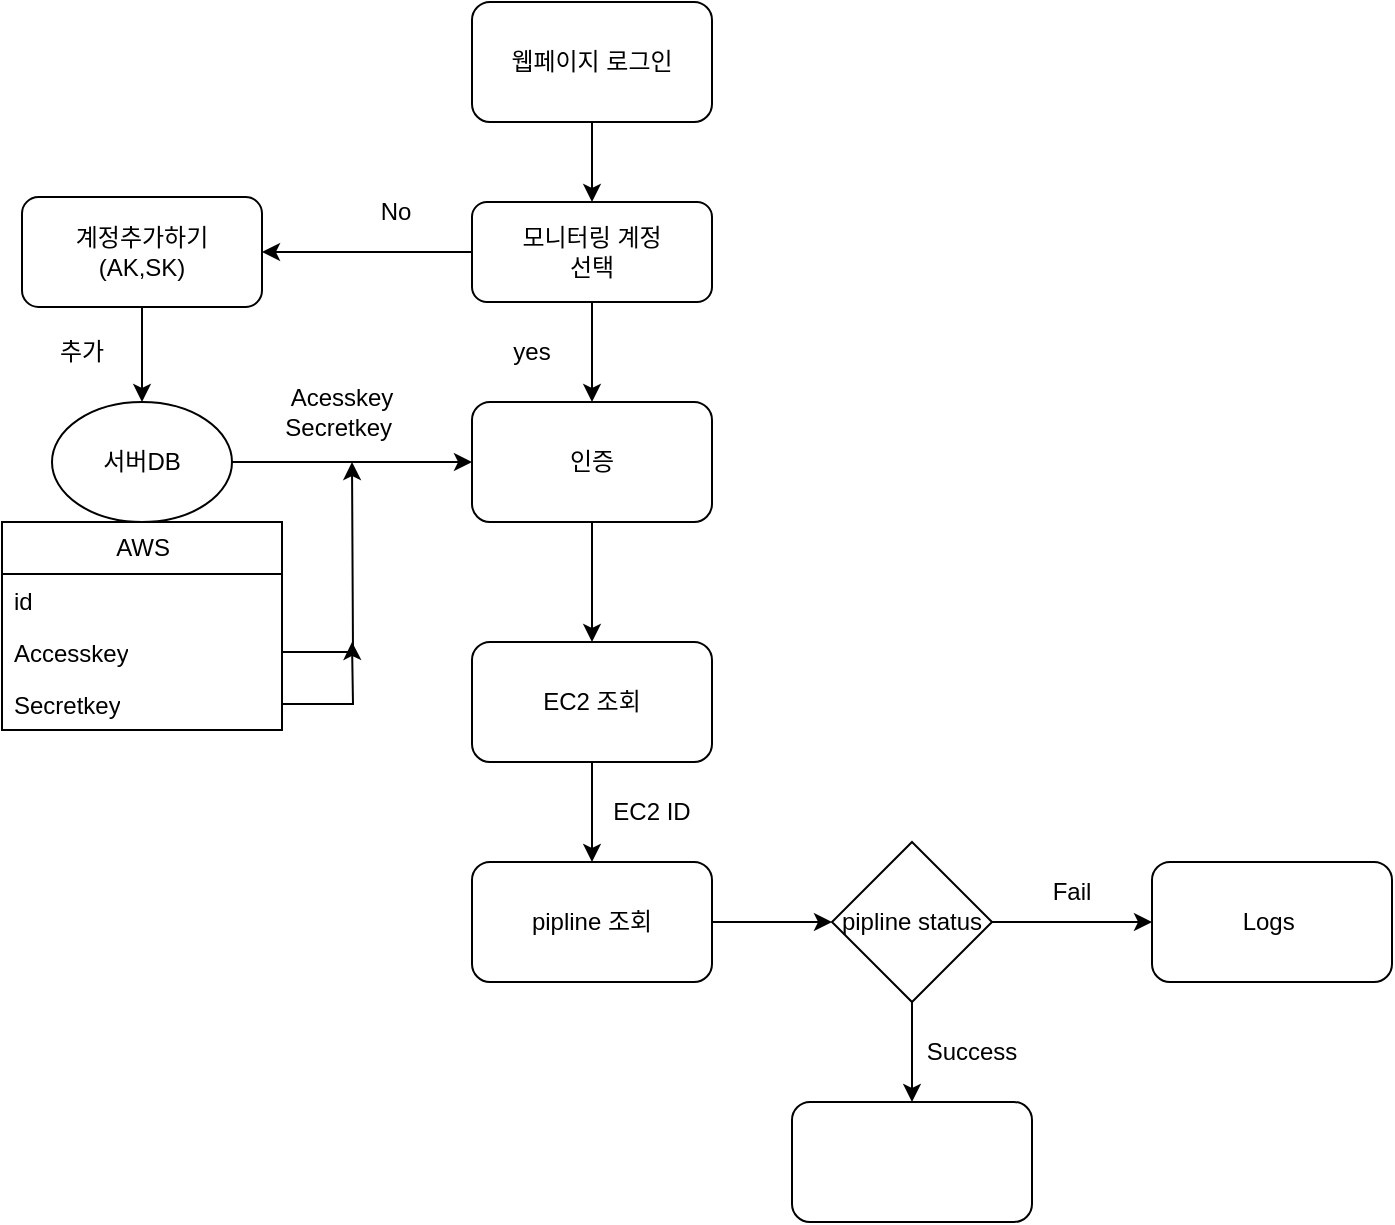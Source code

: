 <mxfile version="24.7.1" type="github">
  <diagram name="페이지-1" id="govlIPcVuCTkNT_6EK9A">
    <mxGraphModel dx="1434" dy="746" grid="1" gridSize="10" guides="1" tooltips="1" connect="1" arrows="1" fold="1" page="1" pageScale="1" pageWidth="827" pageHeight="1169" math="0" shadow="0">
      <root>
        <mxCell id="0" />
        <mxCell id="1" parent="0" />
        <mxCell id="5ejQvmC1aoKDz551YWJn-1" style="edgeStyle=orthogonalEdgeStyle;rounded=0;orthogonalLoop=1;jettySize=auto;html=1;exitX=0.5;exitY=1;exitDx=0;exitDy=0;" edge="1" parent="1" source="_rLQb4sH9Tr5v9o5mnK6-1" target="5ejQvmC1aoKDz551YWJn-2">
          <mxGeometry relative="1" as="geometry">
            <mxPoint x="180" y="90" as="targetPoint" />
          </mxGeometry>
        </mxCell>
        <mxCell id="_rLQb4sH9Tr5v9o5mnK6-1" value="웹페이지 로그인" style="rounded=1;whiteSpace=wrap;html=1;" parent="1" vertex="1">
          <mxGeometry x="250" y="10" width="120" height="60" as="geometry" />
        </mxCell>
        <mxCell id="5ejQvmC1aoKDz551YWJn-33" style="edgeStyle=orthogonalEdgeStyle;rounded=0;orthogonalLoop=1;jettySize=auto;html=1;exitX=0.5;exitY=1;exitDx=0;exitDy=0;entryX=0.5;entryY=0;entryDx=0;entryDy=0;" edge="1" parent="1" source="_rLQb4sH9Tr5v9o5mnK6-5" target="5ejQvmC1aoKDz551YWJn-32">
          <mxGeometry relative="1" as="geometry" />
        </mxCell>
        <mxCell id="_rLQb4sH9Tr5v9o5mnK6-5" value="EC2 조회" style="rounded=1;whiteSpace=wrap;html=1;" parent="1" vertex="1">
          <mxGeometry x="250" y="330" width="120" height="60" as="geometry" />
        </mxCell>
        <mxCell id="_rLQb4sH9Tr5v9o5mnK6-13" style="edgeStyle=orthogonalEdgeStyle;rounded=0;orthogonalLoop=1;jettySize=auto;html=1;exitX=1;exitY=0.5;exitDx=0;exitDy=0;entryX=0;entryY=0.5;entryDx=0;entryDy=0;" parent="1" source="_rLQb4sH9Tr5v9o5mnK6-6" edge="1" target="5ejQvmC1aoKDz551YWJn-9">
          <mxGeometry relative="1" as="geometry">
            <mxPoint x="240" y="240" as="targetPoint" />
          </mxGeometry>
        </mxCell>
        <mxCell id="_rLQb4sH9Tr5v9o5mnK6-6" value="서버DB" style="ellipse;whiteSpace=wrap;html=1;" parent="1" vertex="1">
          <mxGeometry x="40" y="210" width="90" height="60" as="geometry" />
        </mxCell>
        <mxCell id="_rLQb4sH9Tr5v9o5mnK6-7" value="Acesskey&lt;br&gt;Secretkey&amp;nbsp;" style="text;html=1;align=center;verticalAlign=middle;whiteSpace=wrap;rounded=0;" parent="1" vertex="1">
          <mxGeometry x="155" y="200" width="60" height="30" as="geometry" />
        </mxCell>
        <mxCell id="_rLQb4sH9Tr5v9o5mnK6-9" value="AWS" style="swimlane;fontStyle=0;childLayout=stackLayout;horizontal=1;startSize=26;fillColor=none;horizontalStack=0;resizeParent=1;resizeParentMax=0;resizeLast=0;collapsible=1;marginBottom=0;html=1;" parent="1" vertex="1">
          <mxGeometry x="15" y="270" width="140" height="104" as="geometry" />
        </mxCell>
        <mxCell id="_rLQb4sH9Tr5v9o5mnK6-10" value="id" style="text;strokeColor=none;fillColor=none;align=left;verticalAlign=top;spacingLeft=4;spacingRight=4;overflow=hidden;rotatable=0;points=[[0,0.5],[1,0.5]];portConstraint=eastwest;whiteSpace=wrap;html=1;" parent="_rLQb4sH9Tr5v9o5mnK6-9" vertex="1">
          <mxGeometry y="26" width="140" height="26" as="geometry" />
        </mxCell>
        <mxCell id="_rLQb4sH9Tr5v9o5mnK6-15" style="edgeStyle=orthogonalEdgeStyle;rounded=0;orthogonalLoop=1;jettySize=auto;html=1;exitX=1;exitY=0.5;exitDx=0;exitDy=0;" parent="_rLQb4sH9Tr5v9o5mnK6-9" source="_rLQb4sH9Tr5v9o5mnK6-11" edge="1">
          <mxGeometry relative="1" as="geometry">
            <mxPoint x="175" y="-30" as="targetPoint" />
          </mxGeometry>
        </mxCell>
        <mxCell id="_rLQb4sH9Tr5v9o5mnK6-11" value="Accesskey" style="text;strokeColor=none;fillColor=none;align=left;verticalAlign=top;spacingLeft=4;spacingRight=4;overflow=hidden;rotatable=0;points=[[0,0.5],[1,0.5]];portConstraint=eastwest;whiteSpace=wrap;html=1;" parent="_rLQb4sH9Tr5v9o5mnK6-9" vertex="1">
          <mxGeometry y="52" width="140" height="26" as="geometry" />
        </mxCell>
        <mxCell id="_rLQb4sH9Tr5v9o5mnK6-16" style="edgeStyle=orthogonalEdgeStyle;rounded=0;orthogonalLoop=1;jettySize=auto;html=1;exitX=1;exitY=0.5;exitDx=0;exitDy=0;" parent="_rLQb4sH9Tr5v9o5mnK6-9" source="_rLQb4sH9Tr5v9o5mnK6-12" edge="1">
          <mxGeometry relative="1" as="geometry">
            <mxPoint x="175" y="60" as="targetPoint" />
          </mxGeometry>
        </mxCell>
        <mxCell id="_rLQb4sH9Tr5v9o5mnK6-12" value="Secretkey" style="text;strokeColor=none;fillColor=none;align=left;verticalAlign=top;spacingLeft=4;spacingRight=4;overflow=hidden;rotatable=0;points=[[0,0.5],[1,0.5]];portConstraint=eastwest;whiteSpace=wrap;html=1;" parent="_rLQb4sH9Tr5v9o5mnK6-9" vertex="1">
          <mxGeometry y="78" width="140" height="26" as="geometry" />
        </mxCell>
        <mxCell id="5ejQvmC1aoKDz551YWJn-12" style="edgeStyle=orthogonalEdgeStyle;rounded=0;orthogonalLoop=1;jettySize=auto;html=1;entryX=0.5;entryY=0;entryDx=0;entryDy=0;" edge="1" parent="1" source="5ejQvmC1aoKDz551YWJn-2" target="5ejQvmC1aoKDz551YWJn-9">
          <mxGeometry relative="1" as="geometry" />
        </mxCell>
        <mxCell id="5ejQvmC1aoKDz551YWJn-24" style="edgeStyle=orthogonalEdgeStyle;rounded=0;orthogonalLoop=1;jettySize=auto;html=1;exitX=0;exitY=0.5;exitDx=0;exitDy=0;" edge="1" parent="1" source="5ejQvmC1aoKDz551YWJn-2" target="5ejQvmC1aoKDz551YWJn-17">
          <mxGeometry relative="1" as="geometry" />
        </mxCell>
        <mxCell id="5ejQvmC1aoKDz551YWJn-2" value="모니터링 계정&lt;div&gt;선택&lt;/div&gt;" style="rounded=1;whiteSpace=wrap;html=1;" vertex="1" parent="1">
          <mxGeometry x="250" y="110" width="120" height="50" as="geometry" />
        </mxCell>
        <mxCell id="5ejQvmC1aoKDz551YWJn-7" value="yes" style="text;html=1;align=center;verticalAlign=middle;whiteSpace=wrap;rounded=0;" vertex="1" parent="1">
          <mxGeometry x="250" y="170" width="60" height="30" as="geometry" />
        </mxCell>
        <mxCell id="5ejQvmC1aoKDz551YWJn-31" style="edgeStyle=orthogonalEdgeStyle;rounded=0;orthogonalLoop=1;jettySize=auto;html=1;entryX=0.5;entryY=0;entryDx=0;entryDy=0;" edge="1" parent="1" source="5ejQvmC1aoKDz551YWJn-9" target="_rLQb4sH9Tr5v9o5mnK6-5">
          <mxGeometry relative="1" as="geometry" />
        </mxCell>
        <mxCell id="5ejQvmC1aoKDz551YWJn-9" value="인증" style="rounded=1;whiteSpace=wrap;html=1;" vertex="1" parent="1">
          <mxGeometry x="250" y="210" width="120" height="60" as="geometry" />
        </mxCell>
        <mxCell id="5ejQvmC1aoKDz551YWJn-14" value="No" style="text;html=1;align=center;verticalAlign=middle;whiteSpace=wrap;rounded=0;" vertex="1" parent="1">
          <mxGeometry x="190" y="100" width="44" height="30" as="geometry" />
        </mxCell>
        <mxCell id="5ejQvmC1aoKDz551YWJn-29" style="edgeStyle=orthogonalEdgeStyle;rounded=0;orthogonalLoop=1;jettySize=auto;html=1;entryX=0.5;entryY=0;entryDx=0;entryDy=0;" edge="1" parent="1" source="5ejQvmC1aoKDz551YWJn-17" target="_rLQb4sH9Tr5v9o5mnK6-6">
          <mxGeometry relative="1" as="geometry" />
        </mxCell>
        <mxCell id="5ejQvmC1aoKDz551YWJn-17" value="계정추가하기&lt;div&gt;(AK,SK)&lt;/div&gt;" style="rounded=1;whiteSpace=wrap;html=1;" vertex="1" parent="1">
          <mxGeometry x="25" y="107.5" width="120" height="55" as="geometry" />
        </mxCell>
        <mxCell id="5ejQvmC1aoKDz551YWJn-30" value="추가" style="text;html=1;align=center;verticalAlign=middle;whiteSpace=wrap;rounded=0;" vertex="1" parent="1">
          <mxGeometry x="25" y="170" width="60" height="30" as="geometry" />
        </mxCell>
        <mxCell id="5ejQvmC1aoKDz551YWJn-34" style="edgeStyle=orthogonalEdgeStyle;rounded=0;orthogonalLoop=1;jettySize=auto;html=1;exitX=1;exitY=0.5;exitDx=0;exitDy=0;" edge="1" parent="1" source="5ejQvmC1aoKDz551YWJn-32" target="5ejQvmC1aoKDz551YWJn-35">
          <mxGeometry relative="1" as="geometry">
            <mxPoint x="440" y="460" as="targetPoint" />
          </mxGeometry>
        </mxCell>
        <mxCell id="5ejQvmC1aoKDz551YWJn-32" value="pipline 조회" style="rounded=1;whiteSpace=wrap;html=1;" vertex="1" parent="1">
          <mxGeometry x="250" y="440" width="120" height="60" as="geometry" />
        </mxCell>
        <mxCell id="5ejQvmC1aoKDz551YWJn-37" value="" style="edgeStyle=orthogonalEdgeStyle;rounded=0;orthogonalLoop=1;jettySize=auto;html=1;entryX=0;entryY=0.5;entryDx=0;entryDy=0;" edge="1" parent="1" source="5ejQvmC1aoKDz551YWJn-35" target="5ejQvmC1aoKDz551YWJn-40">
          <mxGeometry relative="1" as="geometry">
            <mxPoint x="570" y="470" as="targetPoint" />
            <Array as="points" />
          </mxGeometry>
        </mxCell>
        <mxCell id="5ejQvmC1aoKDz551YWJn-39" value="" style="edgeStyle=orthogonalEdgeStyle;rounded=0;orthogonalLoop=1;jettySize=auto;html=1;" edge="1" parent="1" source="5ejQvmC1aoKDz551YWJn-35" target="5ejQvmC1aoKDz551YWJn-38">
          <mxGeometry relative="1" as="geometry" />
        </mxCell>
        <mxCell id="5ejQvmC1aoKDz551YWJn-35" value="pipline status" style="rhombus;whiteSpace=wrap;html=1;" vertex="1" parent="1">
          <mxGeometry x="430" y="430" width="80" height="80" as="geometry" />
        </mxCell>
        <mxCell id="5ejQvmC1aoKDz551YWJn-38" value="" style="rounded=1;whiteSpace=wrap;html=1;" vertex="1" parent="1">
          <mxGeometry x="410" y="560" width="120" height="60" as="geometry" />
        </mxCell>
        <mxCell id="5ejQvmC1aoKDz551YWJn-40" value="Logs&amp;nbsp;" style="rounded=1;whiteSpace=wrap;html=1;" vertex="1" parent="1">
          <mxGeometry x="590" y="440" width="120" height="60" as="geometry" />
        </mxCell>
        <mxCell id="5ejQvmC1aoKDz551YWJn-41" value="EC2 ID" style="text;html=1;align=center;verticalAlign=middle;whiteSpace=wrap;rounded=0;" vertex="1" parent="1">
          <mxGeometry x="310" y="400" width="60" height="30" as="geometry" />
        </mxCell>
        <mxCell id="5ejQvmC1aoKDz551YWJn-43" value="Fail" style="text;html=1;align=center;verticalAlign=middle;whiteSpace=wrap;rounded=0;" vertex="1" parent="1">
          <mxGeometry x="520" y="440" width="60" height="30" as="geometry" />
        </mxCell>
        <mxCell id="5ejQvmC1aoKDz551YWJn-46" value="Success" style="text;html=1;align=center;verticalAlign=middle;whiteSpace=wrap;rounded=0;" vertex="1" parent="1">
          <mxGeometry x="470" y="520" width="60" height="30" as="geometry" />
        </mxCell>
      </root>
    </mxGraphModel>
  </diagram>
</mxfile>
